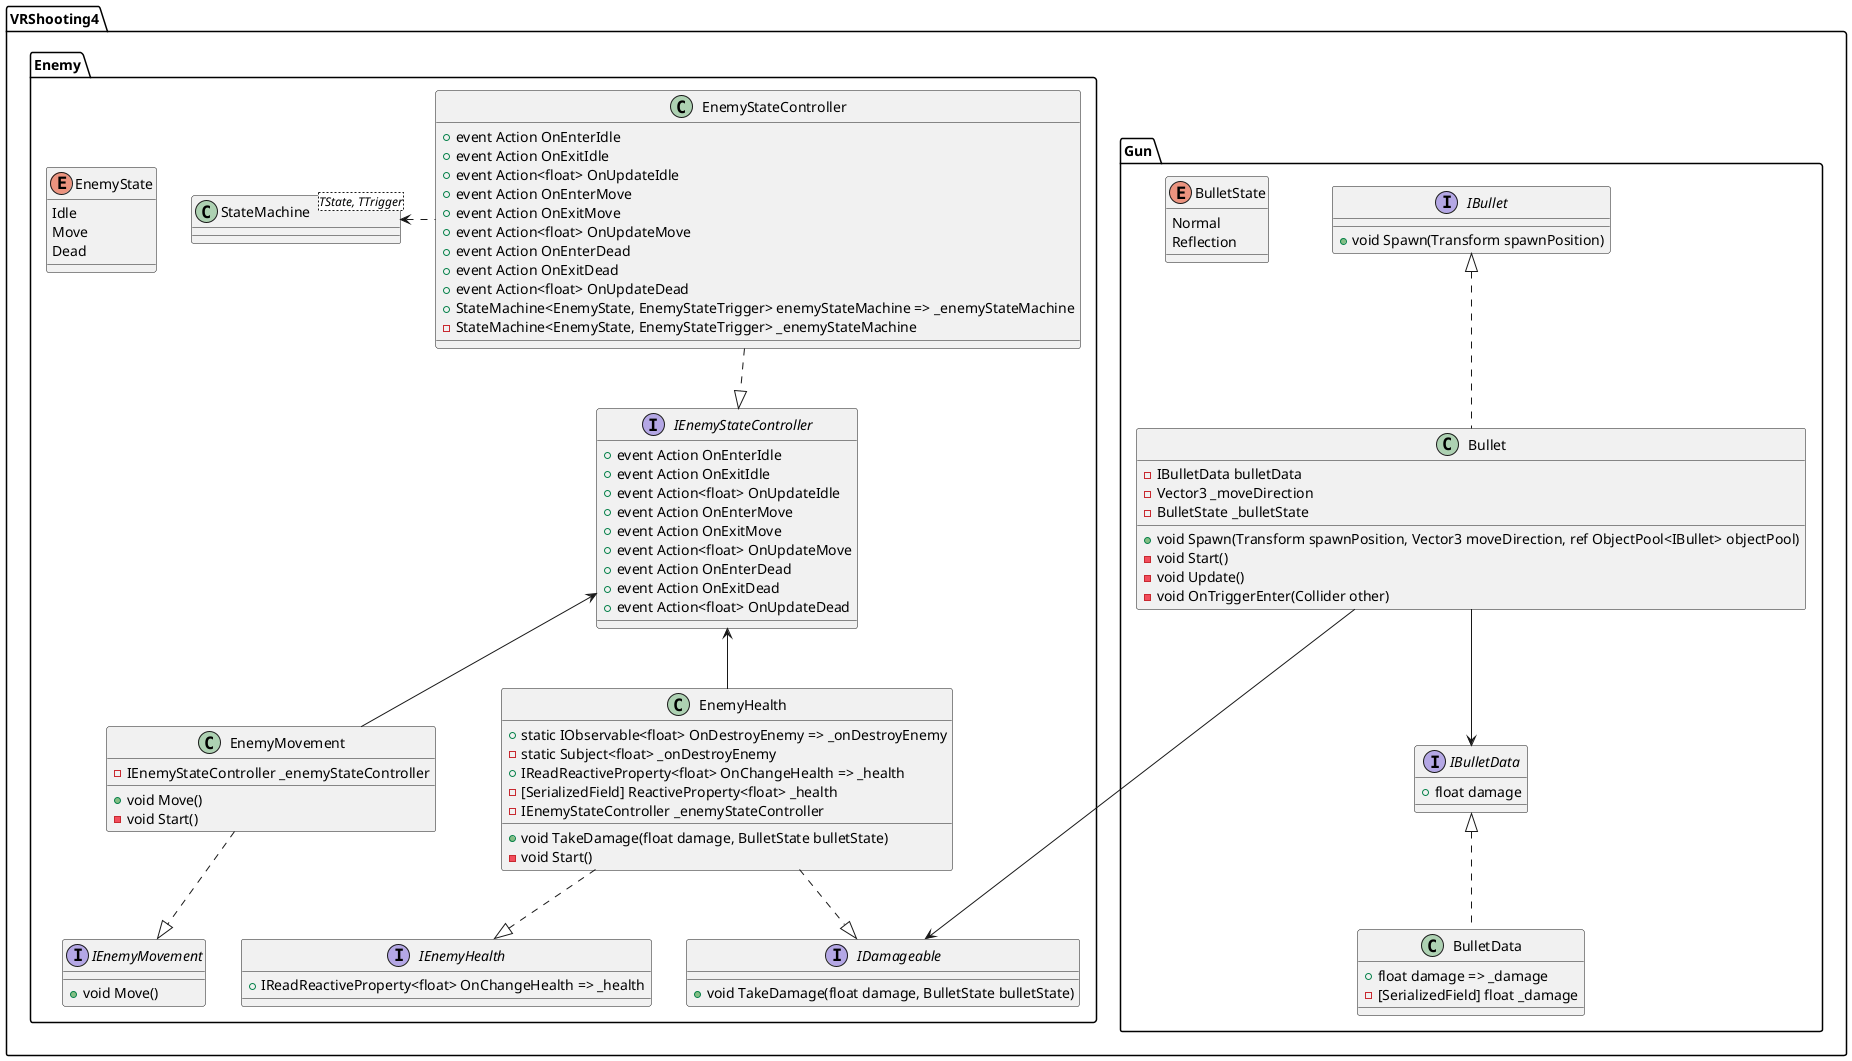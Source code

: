 ﻿@startuml
'https://plantuml.com/class-diagram

package VRShooting4
{
    package Gun
    {
        enum BulletState
        {
            Normal
            Reflection
        }
        class Bullet
        {
            -IBulletData bulletData
            -Vector3 _moveDirection
            -BulletState _bulletState
            +void Spawn(Transform spawnPosition, Vector3 moveDirection, ref ObjectPool<IBullet> objectPool)
            -void Start()
            -void Update()
            -void OnTriggerEnter(Collider other)
        }
        class BulletData
        {
            +float damage => _damage
            -[SerializedField] float _damage
        }
        interface IBulletData
        {
            +float damage         
        }
        interface IBullet
        {
            +void Spawn(Transform spawnPosition)
        }
        
        Bullet ..u|> IBullet
        BulletData ..u|> IBulletData
        
        Bullet --> IBulletData
    }
    package Enemy
    {
        enum EnemyState 
        {
            Idle
            Move
            Dead
        }
        class EnemyHealth
        {
            +static IObservable<float> OnDestroyEnemy => _onDestroyEnemy
            -static Subject<float> _onDestroyEnemy
            +IReadReactiveProperty<float> OnChangeHealth => _health
            -[SerializedField] ReactiveProperty<float> _health
            -IEnemyStateController _enemyStateController
            +void TakeDamage(float damage, BulletState bulletState)
            -void Start()
        }
        class EnemyMovement
        {
            -IEnemyStateController _enemyStateController
            +void Move()
            -void Start()
        }
        class EnemyStateController
        {
            +event Action OnEnterIdle
            +event Action OnExitIdle
            +event Action<float> OnUpdateIdle
            +event Action OnEnterMove
            +event Action OnExitMove
            +event Action<float> OnUpdateMove
            +event Action OnEnterDead
            +event Action OnExitDead
            +event Action<float> OnUpdateDead
            +StateMachine<EnemyState, EnemyStateTrigger> enemyStateMachine => _enemyStateMachine
            -StateMachine<EnemyState, EnemyStateTrigger> _enemyStateMachine
        }
        class StateMachine<TState, TTrigger>
        interface IDamageable
        {
            +void TakeDamage(float damage, BulletState bulletState)
        }
        interface IEnemyHealth
        {
            +IReadReactiveProperty<float> OnChangeHealth => _health
        }
        interface IEnemyMovement
        {
            +void Move()
        }
        interface IEnemyStateController
        {
            +event Action OnEnterIdle
            +event Action OnExitIdle
            +event Action<float> OnUpdateIdle
            +event Action OnEnterMove
            +event Action OnExitMove
            +event Action<float> OnUpdateMove
            +event Action OnEnterDead
            +event Action OnExitDead
            +event Action<float> OnUpdateDead
        }
        
        EnemyHealth ..|> IDamageable
        EnemyHealth ..|> IEnemyHealth
        EnemyMovement ..|> IEnemyMovement
        EnemyStateController ..|> IEnemyStateController
        
        EnemyStateController ..left> StateMachine
        EnemyMovement --u> IEnemyStateController
        EnemyHealth   --u> IEnemyStateController
    }
    
    Bullet ---> IDamageable
}
@enduml